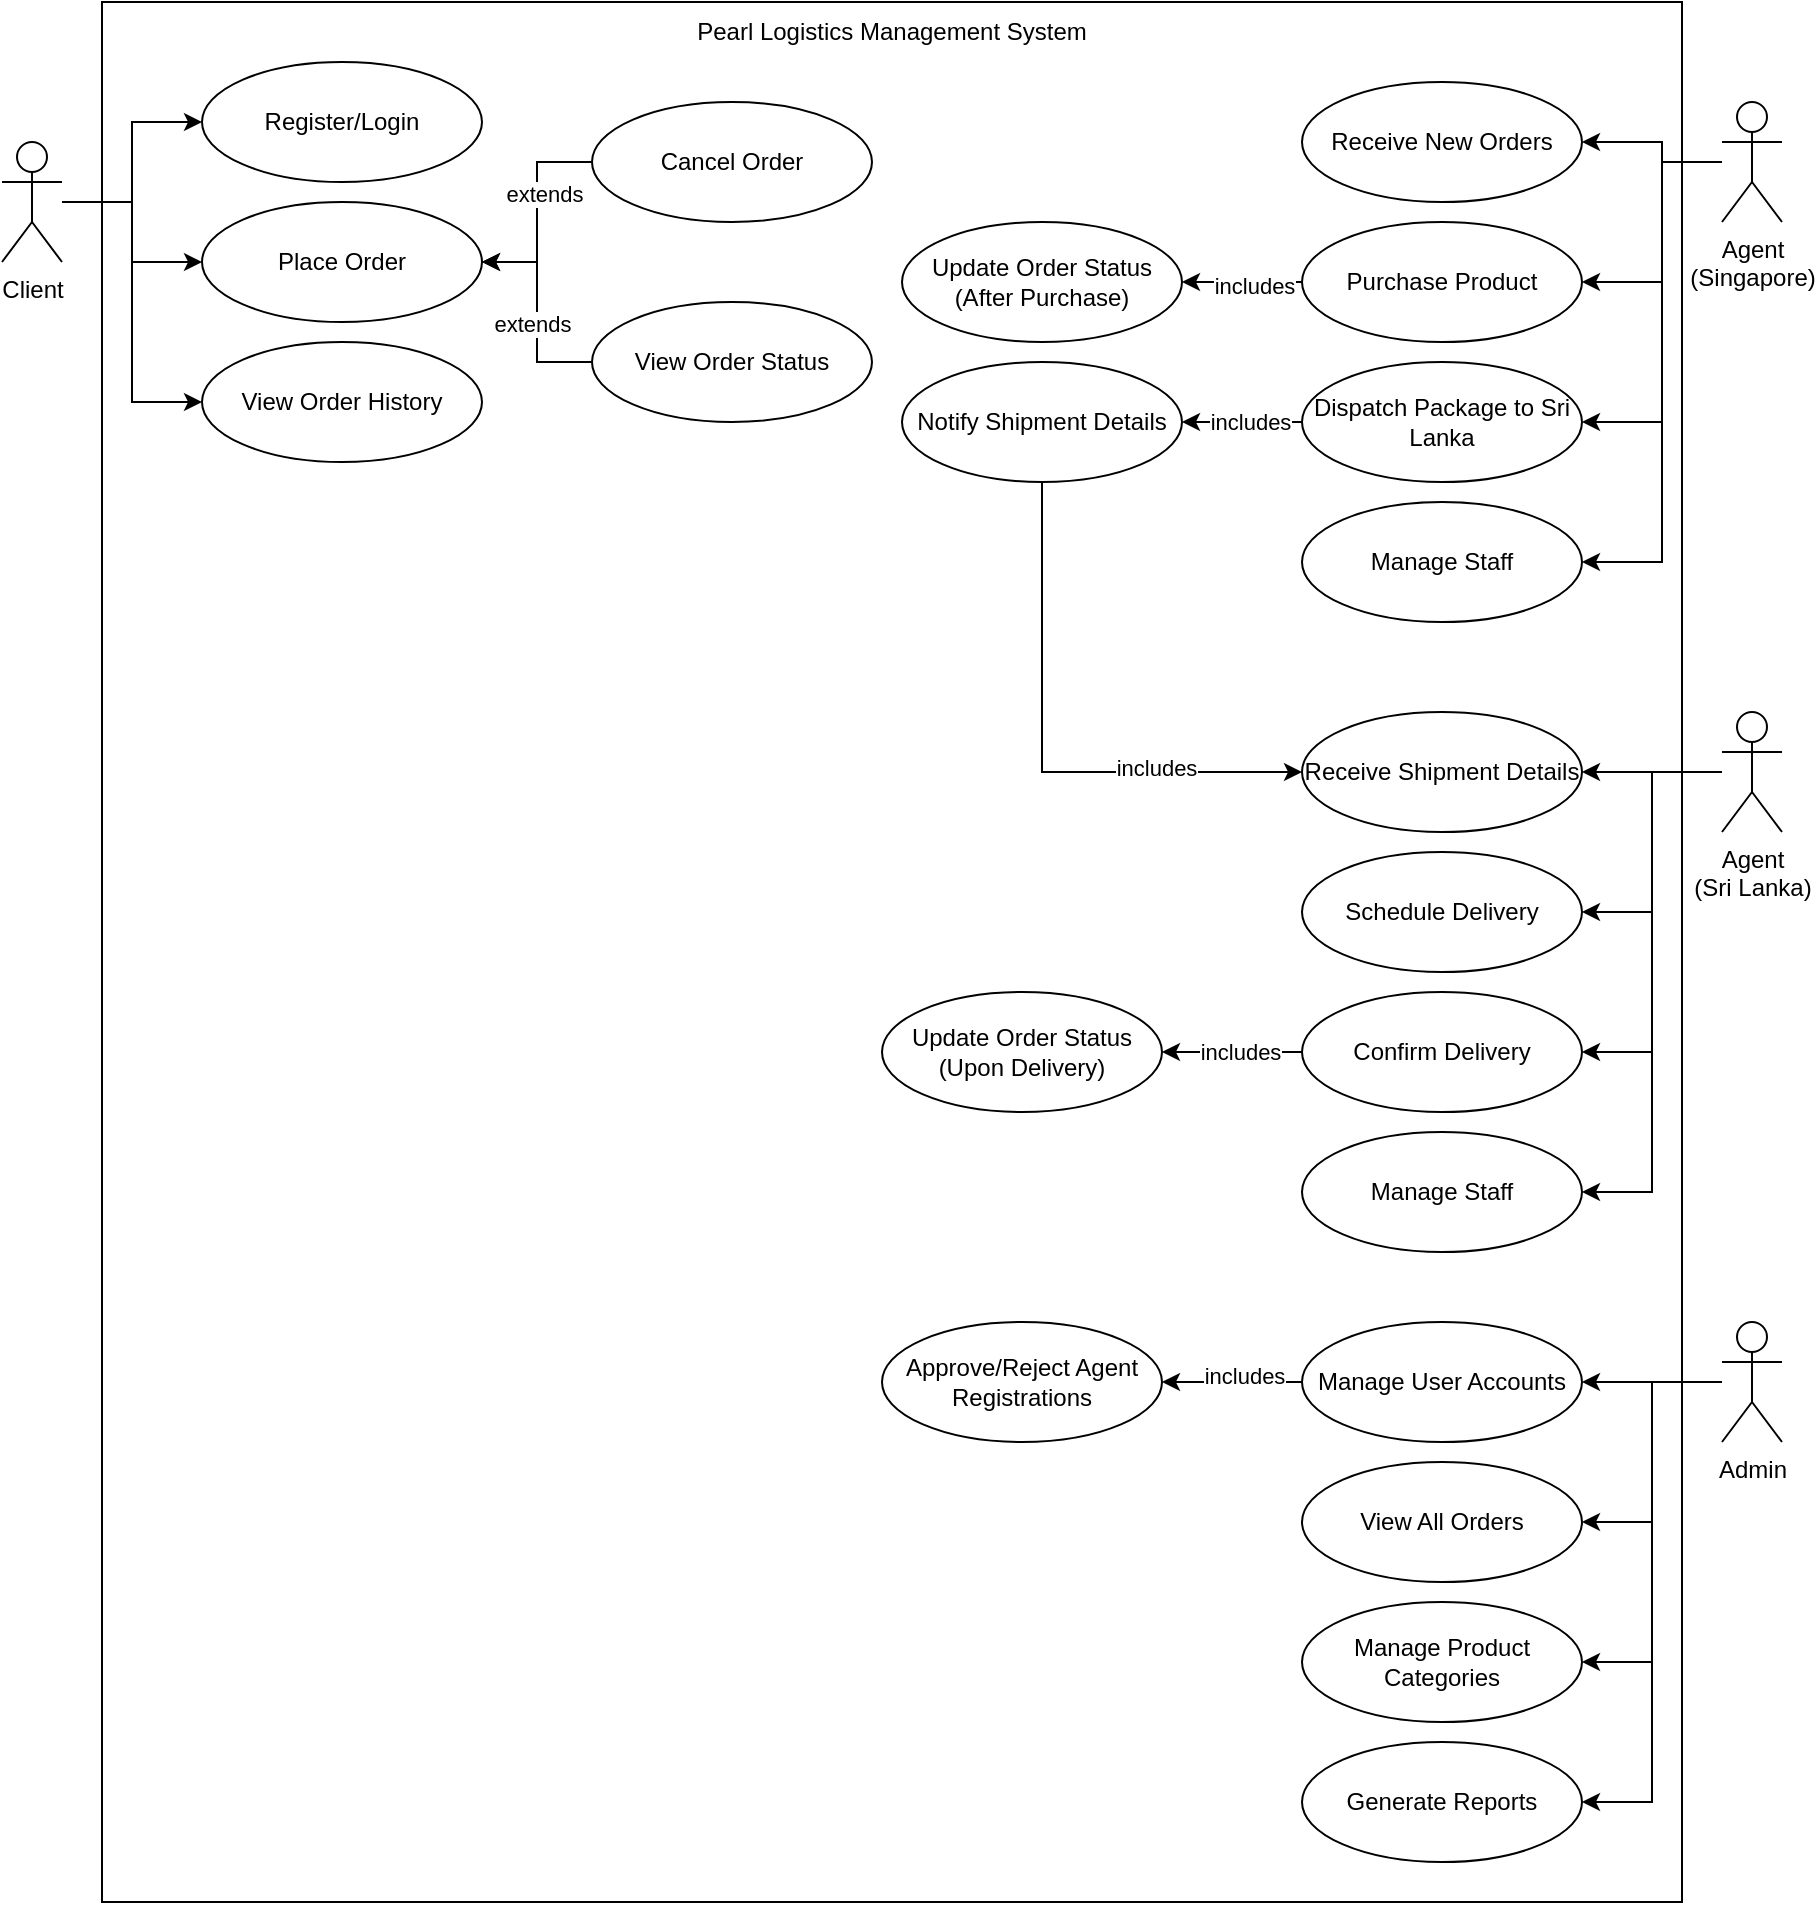<mxfile version="26.1.0">
  <diagram name="Page-1" id="vdBw4vAGLQGQbmlaI7VX">
    <mxGraphModel dx="1413" dy="1186" grid="1" gridSize="10" guides="1" tooltips="1" connect="1" arrows="1" fold="1" page="1" pageScale="1" pageWidth="850" pageHeight="1100" math="0" shadow="0">
      <root>
        <mxCell id="0" />
        <mxCell id="1" parent="0" />
        <mxCell id="LC0ViqFpc_LG-uxba0pK-46" style="edgeStyle=orthogonalEdgeStyle;rounded=0;orthogonalLoop=1;jettySize=auto;html=1;entryX=1;entryY=0.5;entryDx=0;entryDy=0;" edge="1" parent="1" source="LC0ViqFpc_LG-uxba0pK-2" target="LC0ViqFpc_LG-uxba0pK-27">
          <mxGeometry relative="1" as="geometry" />
        </mxCell>
        <mxCell id="LC0ViqFpc_LG-uxba0pK-48" style="edgeStyle=orthogonalEdgeStyle;rounded=0;orthogonalLoop=1;jettySize=auto;html=1;entryX=1;entryY=0.5;entryDx=0;entryDy=0;" edge="1" parent="1" source="LC0ViqFpc_LG-uxba0pK-2" target="LC0ViqFpc_LG-uxba0pK-25">
          <mxGeometry relative="1" as="geometry" />
        </mxCell>
        <mxCell id="LC0ViqFpc_LG-uxba0pK-49" style="edgeStyle=orthogonalEdgeStyle;rounded=0;orthogonalLoop=1;jettySize=auto;html=1;entryX=1;entryY=0.5;entryDx=0;entryDy=0;" edge="1" parent="1" source="LC0ViqFpc_LG-uxba0pK-2" target="LC0ViqFpc_LG-uxba0pK-24">
          <mxGeometry relative="1" as="geometry" />
        </mxCell>
        <mxCell id="LC0ViqFpc_LG-uxba0pK-50" style="edgeStyle=orthogonalEdgeStyle;rounded=0;orthogonalLoop=1;jettySize=auto;html=1;entryX=1;entryY=0.5;entryDx=0;entryDy=0;" edge="1" parent="1" source="LC0ViqFpc_LG-uxba0pK-2" target="LC0ViqFpc_LG-uxba0pK-23">
          <mxGeometry relative="1" as="geometry" />
        </mxCell>
        <mxCell id="LC0ViqFpc_LG-uxba0pK-2" value="Admin" style="shape=umlActor;verticalLabelPosition=bottom;verticalAlign=top;html=1;" vertex="1" parent="1">
          <mxGeometry x="920" y="720" width="30" height="60" as="geometry" />
        </mxCell>
        <mxCell id="LC0ViqFpc_LG-uxba0pK-40" style="edgeStyle=orthogonalEdgeStyle;rounded=0;orthogonalLoop=1;jettySize=auto;html=1;entryX=1;entryY=0.5;entryDx=0;entryDy=0;" edge="1" parent="1" source="LC0ViqFpc_LG-uxba0pK-3" target="LC0ViqFpc_LG-uxba0pK-22">
          <mxGeometry relative="1" as="geometry" />
        </mxCell>
        <mxCell id="LC0ViqFpc_LG-uxba0pK-42" style="edgeStyle=orthogonalEdgeStyle;rounded=0;orthogonalLoop=1;jettySize=auto;html=1;entryX=1;entryY=0.5;entryDx=0;entryDy=0;" edge="1" parent="1" source="LC0ViqFpc_LG-uxba0pK-3" target="LC0ViqFpc_LG-uxba0pK-20">
          <mxGeometry relative="1" as="geometry" />
        </mxCell>
        <mxCell id="LC0ViqFpc_LG-uxba0pK-43" style="edgeStyle=orthogonalEdgeStyle;rounded=0;orthogonalLoop=1;jettySize=auto;html=1;entryX=1;entryY=0.5;entryDx=0;entryDy=0;" edge="1" parent="1" source="LC0ViqFpc_LG-uxba0pK-3" target="LC0ViqFpc_LG-uxba0pK-19">
          <mxGeometry relative="1" as="geometry" />
        </mxCell>
        <mxCell id="LC0ViqFpc_LG-uxba0pK-45" style="edgeStyle=orthogonalEdgeStyle;rounded=0;orthogonalLoop=1;jettySize=auto;html=1;entryX=1;entryY=0.5;entryDx=0;entryDy=0;" edge="1" parent="1" source="LC0ViqFpc_LG-uxba0pK-3" target="LC0ViqFpc_LG-uxba0pK-17">
          <mxGeometry relative="1" as="geometry" />
        </mxCell>
        <mxCell id="LC0ViqFpc_LG-uxba0pK-3" value="&lt;div&gt;Agent&lt;/div&gt;&lt;div&gt;(Sri Lanka)&lt;/div&gt;" style="shape=umlActor;verticalLabelPosition=bottom;verticalAlign=top;html=1;" vertex="1" parent="1">
          <mxGeometry x="920" y="415" width="30" height="60" as="geometry" />
        </mxCell>
        <mxCell id="LC0ViqFpc_LG-uxba0pK-34" style="edgeStyle=orthogonalEdgeStyle;rounded=0;orthogonalLoop=1;jettySize=auto;html=1;entryX=1;entryY=0.5;entryDx=0;entryDy=0;" edge="1" parent="1" source="LC0ViqFpc_LG-uxba0pK-4" target="LC0ViqFpc_LG-uxba0pK-16">
          <mxGeometry relative="1" as="geometry">
            <Array as="points">
              <mxPoint x="890" y="140" />
              <mxPoint x="890" y="130" />
            </Array>
          </mxGeometry>
        </mxCell>
        <mxCell id="LC0ViqFpc_LG-uxba0pK-35" style="edgeStyle=orthogonalEdgeStyle;rounded=0;orthogonalLoop=1;jettySize=auto;html=1;entryX=1;entryY=0.5;entryDx=0;entryDy=0;" edge="1" parent="1" source="LC0ViqFpc_LG-uxba0pK-4" target="LC0ViqFpc_LG-uxba0pK-15">
          <mxGeometry relative="1" as="geometry">
            <Array as="points">
              <mxPoint x="890" y="140" />
              <mxPoint x="890" y="200" />
            </Array>
          </mxGeometry>
        </mxCell>
        <mxCell id="LC0ViqFpc_LG-uxba0pK-37" style="edgeStyle=orthogonalEdgeStyle;rounded=0;orthogonalLoop=1;jettySize=auto;html=1;entryX=1;entryY=0.5;entryDx=0;entryDy=0;" edge="1" parent="1" source="LC0ViqFpc_LG-uxba0pK-4" target="LC0ViqFpc_LG-uxba0pK-13">
          <mxGeometry relative="1" as="geometry">
            <Array as="points">
              <mxPoint x="890" y="140" />
              <mxPoint x="890" y="270" />
            </Array>
          </mxGeometry>
        </mxCell>
        <mxCell id="LC0ViqFpc_LG-uxba0pK-39" style="edgeStyle=orthogonalEdgeStyle;rounded=0;orthogonalLoop=1;jettySize=auto;html=1;entryX=1;entryY=0.5;entryDx=0;entryDy=0;" edge="1" parent="1" source="LC0ViqFpc_LG-uxba0pK-4" target="LC0ViqFpc_LG-uxba0pK-11">
          <mxGeometry relative="1" as="geometry">
            <Array as="points">
              <mxPoint x="890" y="140" />
              <mxPoint x="890" y="340" />
            </Array>
          </mxGeometry>
        </mxCell>
        <mxCell id="LC0ViqFpc_LG-uxba0pK-4" value="&lt;div&gt;Agent&lt;/div&gt;&lt;div&gt;(Singapore)&lt;/div&gt;" style="shape=umlActor;verticalLabelPosition=bottom;verticalAlign=top;html=1;" vertex="1" parent="1">
          <mxGeometry x="920" y="110" width="30" height="60" as="geometry" />
        </mxCell>
        <mxCell id="LC0ViqFpc_LG-uxba0pK-29" style="edgeStyle=orthogonalEdgeStyle;rounded=0;orthogonalLoop=1;jettySize=auto;html=1;entryX=0;entryY=0.5;entryDx=0;entryDy=0;" edge="1" parent="1" source="LC0ViqFpc_LG-uxba0pK-5" target="LC0ViqFpc_LG-uxba0pK-6">
          <mxGeometry relative="1" as="geometry" />
        </mxCell>
        <mxCell id="LC0ViqFpc_LG-uxba0pK-31" style="edgeStyle=orthogonalEdgeStyle;rounded=0;orthogonalLoop=1;jettySize=auto;html=1;entryX=0;entryY=0.5;entryDx=0;entryDy=0;" edge="1" parent="1" source="LC0ViqFpc_LG-uxba0pK-5" target="LC0ViqFpc_LG-uxba0pK-9">
          <mxGeometry relative="1" as="geometry" />
        </mxCell>
        <mxCell id="LC0ViqFpc_LG-uxba0pK-33" style="edgeStyle=orthogonalEdgeStyle;rounded=0;orthogonalLoop=1;jettySize=auto;html=1;entryX=0;entryY=0.5;entryDx=0;entryDy=0;" edge="1" parent="1" source="LC0ViqFpc_LG-uxba0pK-5" target="LC0ViqFpc_LG-uxba0pK-7">
          <mxGeometry relative="1" as="geometry" />
        </mxCell>
        <mxCell id="LC0ViqFpc_LG-uxba0pK-5" value="Client" style="shape=umlActor;verticalLabelPosition=bottom;verticalAlign=top;html=1;" vertex="1" parent="1">
          <mxGeometry x="60" y="130" width="30" height="60" as="geometry" />
        </mxCell>
        <mxCell id="LC0ViqFpc_LG-uxba0pK-6" value="Register/Login" style="ellipse;whiteSpace=wrap;html=1;" vertex="1" parent="1">
          <mxGeometry x="160" y="90" width="140" height="60" as="geometry" />
        </mxCell>
        <mxCell id="LC0ViqFpc_LG-uxba0pK-7" value="View Order History" style="ellipse;whiteSpace=wrap;html=1;" vertex="1" parent="1">
          <mxGeometry x="160" y="230" width="140" height="60" as="geometry" />
        </mxCell>
        <mxCell id="LC0ViqFpc_LG-uxba0pK-56" style="edgeStyle=orthogonalEdgeStyle;rounded=0;orthogonalLoop=1;jettySize=auto;html=1;entryX=1;entryY=0.5;entryDx=0;entryDy=0;" edge="1" parent="1" source="LC0ViqFpc_LG-uxba0pK-8" target="LC0ViqFpc_LG-uxba0pK-9">
          <mxGeometry relative="1" as="geometry" />
        </mxCell>
        <mxCell id="LC0ViqFpc_LG-uxba0pK-57" value="extends" style="edgeLabel;html=1;align=center;verticalAlign=middle;resizable=0;points=[];" vertex="1" connectable="0" parent="LC0ViqFpc_LG-uxba0pK-56">
          <mxGeometry x="-0.114" y="4" relative="1" as="geometry">
            <mxPoint x="1" as="offset" />
          </mxGeometry>
        </mxCell>
        <mxCell id="LC0ViqFpc_LG-uxba0pK-8" value="View Order Status" style="ellipse;whiteSpace=wrap;html=1;" vertex="1" parent="1">
          <mxGeometry x="355" y="210" width="140" height="60" as="geometry" />
        </mxCell>
        <mxCell id="LC0ViqFpc_LG-uxba0pK-9" value="Place Order" style="ellipse;whiteSpace=wrap;html=1;" vertex="1" parent="1">
          <mxGeometry x="160" y="160" width="140" height="60" as="geometry" />
        </mxCell>
        <mxCell id="LC0ViqFpc_LG-uxba0pK-55" style="edgeStyle=orthogonalEdgeStyle;rounded=0;orthogonalLoop=1;jettySize=auto;html=1;entryX=1;entryY=0.5;entryDx=0;entryDy=0;" edge="1" parent="1" source="LC0ViqFpc_LG-uxba0pK-10" target="LC0ViqFpc_LG-uxba0pK-9">
          <mxGeometry relative="1" as="geometry" />
        </mxCell>
        <mxCell id="LC0ViqFpc_LG-uxba0pK-58" value="extends" style="edgeLabel;html=1;align=center;verticalAlign=middle;resizable=0;points=[];" vertex="1" connectable="0" parent="LC0ViqFpc_LG-uxba0pK-55">
          <mxGeometry x="-0.171" y="3" relative="1" as="geometry">
            <mxPoint as="offset" />
          </mxGeometry>
        </mxCell>
        <mxCell id="LC0ViqFpc_LG-uxba0pK-10" value="Cancel Order" style="ellipse;whiteSpace=wrap;html=1;" vertex="1" parent="1">
          <mxGeometry x="355" y="110" width="140" height="60" as="geometry" />
        </mxCell>
        <mxCell id="LC0ViqFpc_LG-uxba0pK-11" value="Manage Staff" style="ellipse;whiteSpace=wrap;html=1;" vertex="1" parent="1">
          <mxGeometry x="710" y="310" width="140" height="60" as="geometry" />
        </mxCell>
        <mxCell id="LC0ViqFpc_LG-uxba0pK-76" style="edgeStyle=orthogonalEdgeStyle;rounded=0;orthogonalLoop=1;jettySize=auto;html=1;entryX=0;entryY=0.5;entryDx=0;entryDy=0;" edge="1" parent="1" source="LC0ViqFpc_LG-uxba0pK-12" target="LC0ViqFpc_LG-uxba0pK-22">
          <mxGeometry relative="1" as="geometry">
            <Array as="points">
              <mxPoint x="580" y="445" />
            </Array>
          </mxGeometry>
        </mxCell>
        <mxCell id="LC0ViqFpc_LG-uxba0pK-77" value="includes" style="edgeLabel;html=1;align=center;verticalAlign=middle;resizable=0;points=[];" vertex="1" connectable="0" parent="LC0ViqFpc_LG-uxba0pK-76">
          <mxGeometry x="0.459" y="2" relative="1" as="geometry">
            <mxPoint x="1" as="offset" />
          </mxGeometry>
        </mxCell>
        <mxCell id="LC0ViqFpc_LG-uxba0pK-12" value="Notify Shipment Details" style="ellipse;whiteSpace=wrap;html=1;" vertex="1" parent="1">
          <mxGeometry x="510" y="240" width="140" height="60" as="geometry" />
        </mxCell>
        <mxCell id="LC0ViqFpc_LG-uxba0pK-63" style="edgeStyle=orthogonalEdgeStyle;rounded=0;orthogonalLoop=1;jettySize=auto;html=1;entryX=1;entryY=0.5;entryDx=0;entryDy=0;" edge="1" parent="1" source="LC0ViqFpc_LG-uxba0pK-13" target="LC0ViqFpc_LG-uxba0pK-12">
          <mxGeometry relative="1" as="geometry" />
        </mxCell>
        <mxCell id="LC0ViqFpc_LG-uxba0pK-64" value="includes" style="edgeLabel;html=1;align=center;verticalAlign=middle;resizable=0;points=[];" vertex="1" connectable="0" parent="LC0ViqFpc_LG-uxba0pK-63">
          <mxGeometry x="-0.133" relative="1" as="geometry">
            <mxPoint as="offset" />
          </mxGeometry>
        </mxCell>
        <mxCell id="LC0ViqFpc_LG-uxba0pK-13" value="Dispatch Package to Sri Lanka" style="ellipse;whiteSpace=wrap;html=1;" vertex="1" parent="1">
          <mxGeometry x="710" y="240" width="140" height="60" as="geometry" />
        </mxCell>
        <mxCell id="LC0ViqFpc_LG-uxba0pK-14" value="&lt;div&gt;Update Order Status&lt;/div&gt;&lt;div&gt;(After Purchase)&lt;/div&gt;" style="ellipse;whiteSpace=wrap;html=1;" vertex="1" parent="1">
          <mxGeometry x="510" y="170" width="140" height="60" as="geometry" />
        </mxCell>
        <mxCell id="LC0ViqFpc_LG-uxba0pK-65" style="edgeStyle=orthogonalEdgeStyle;rounded=0;orthogonalLoop=1;jettySize=auto;html=1;entryX=1;entryY=0.5;entryDx=0;entryDy=0;" edge="1" parent="1" source="LC0ViqFpc_LG-uxba0pK-15" target="LC0ViqFpc_LG-uxba0pK-14">
          <mxGeometry relative="1" as="geometry" />
        </mxCell>
        <mxCell id="LC0ViqFpc_LG-uxba0pK-70" value="includes" style="edgeLabel;html=1;align=center;verticalAlign=middle;resizable=0;points=[];" vertex="1" connectable="0" parent="LC0ViqFpc_LG-uxba0pK-65">
          <mxGeometry x="-0.2" y="2" relative="1" as="geometry">
            <mxPoint as="offset" />
          </mxGeometry>
        </mxCell>
        <mxCell id="LC0ViqFpc_LG-uxba0pK-15" value="Purchase Product" style="ellipse;whiteSpace=wrap;html=1;" vertex="1" parent="1">
          <mxGeometry x="710" y="170" width="140" height="60" as="geometry" />
        </mxCell>
        <mxCell id="LC0ViqFpc_LG-uxba0pK-16" value="Receive New Orders" style="ellipse;whiteSpace=wrap;html=1;" vertex="1" parent="1">
          <mxGeometry x="710" y="100" width="140" height="60" as="geometry" />
        </mxCell>
        <mxCell id="LC0ViqFpc_LG-uxba0pK-17" value="Manage Staff" style="ellipse;whiteSpace=wrap;html=1;" vertex="1" parent="1">
          <mxGeometry x="710" y="625" width="140" height="60" as="geometry" />
        </mxCell>
        <mxCell id="LC0ViqFpc_LG-uxba0pK-18" value="&lt;div&gt;Update Order Status&lt;/div&gt;&lt;div&gt;(Upon Delivery)&lt;/div&gt;" style="ellipse;whiteSpace=wrap;html=1;" vertex="1" parent="1">
          <mxGeometry x="500" y="555" width="140" height="60" as="geometry" />
        </mxCell>
        <mxCell id="LC0ViqFpc_LG-uxba0pK-67" style="edgeStyle=orthogonalEdgeStyle;rounded=0;orthogonalLoop=1;jettySize=auto;html=1;entryX=1;entryY=0.5;entryDx=0;entryDy=0;" edge="1" parent="1" source="LC0ViqFpc_LG-uxba0pK-19" target="LC0ViqFpc_LG-uxba0pK-18">
          <mxGeometry relative="1" as="geometry" />
        </mxCell>
        <mxCell id="LC0ViqFpc_LG-uxba0pK-69" value="includes" style="edgeLabel;html=1;align=center;verticalAlign=middle;resizable=0;points=[];" vertex="1" connectable="0" parent="LC0ViqFpc_LG-uxba0pK-67">
          <mxGeometry x="-0.114" relative="1" as="geometry">
            <mxPoint as="offset" />
          </mxGeometry>
        </mxCell>
        <mxCell id="LC0ViqFpc_LG-uxba0pK-19" value="Confirm Delivery" style="ellipse;whiteSpace=wrap;html=1;" vertex="1" parent="1">
          <mxGeometry x="710" y="555" width="140" height="60" as="geometry" />
        </mxCell>
        <mxCell id="LC0ViqFpc_LG-uxba0pK-20" value="&lt;div&gt;Schedule Delivery&lt;/div&gt;" style="ellipse;whiteSpace=wrap;html=1;" vertex="1" parent="1">
          <mxGeometry x="710" y="485" width="140" height="60" as="geometry" />
        </mxCell>
        <mxCell id="LC0ViqFpc_LG-uxba0pK-22" value="Receive Shipment Details" style="ellipse;whiteSpace=wrap;html=1;" vertex="1" parent="1">
          <mxGeometry x="710" y="415" width="140" height="60" as="geometry" />
        </mxCell>
        <mxCell id="LC0ViqFpc_LG-uxba0pK-23" value="Generate Reports" style="ellipse;whiteSpace=wrap;html=1;" vertex="1" parent="1">
          <mxGeometry x="710" y="930" width="140" height="60" as="geometry" />
        </mxCell>
        <mxCell id="LC0ViqFpc_LG-uxba0pK-24" value="Manage Product Categories" style="ellipse;whiteSpace=wrap;html=1;" vertex="1" parent="1">
          <mxGeometry x="710" y="860" width="140" height="60" as="geometry" />
        </mxCell>
        <mxCell id="LC0ViqFpc_LG-uxba0pK-25" value="View All Orders" style="ellipse;whiteSpace=wrap;html=1;" vertex="1" parent="1">
          <mxGeometry x="710" y="790" width="140" height="60" as="geometry" />
        </mxCell>
        <mxCell id="LC0ViqFpc_LG-uxba0pK-26" value="Approve/Reject Agent Registrations" style="ellipse;whiteSpace=wrap;html=1;" vertex="1" parent="1">
          <mxGeometry x="500" y="720" width="140" height="60" as="geometry" />
        </mxCell>
        <mxCell id="LC0ViqFpc_LG-uxba0pK-74" style="edgeStyle=orthogonalEdgeStyle;rounded=0;orthogonalLoop=1;jettySize=auto;html=1;entryX=1;entryY=0.5;entryDx=0;entryDy=0;" edge="1" parent="1" source="LC0ViqFpc_LG-uxba0pK-27" target="LC0ViqFpc_LG-uxba0pK-26">
          <mxGeometry relative="1" as="geometry" />
        </mxCell>
        <mxCell id="LC0ViqFpc_LG-uxba0pK-75" value="includes" style="edgeLabel;html=1;align=center;verticalAlign=middle;resizable=0;points=[];" vertex="1" connectable="0" parent="LC0ViqFpc_LG-uxba0pK-74">
          <mxGeometry x="-0.171" y="-3" relative="1" as="geometry">
            <mxPoint as="offset" />
          </mxGeometry>
        </mxCell>
        <mxCell id="LC0ViqFpc_LG-uxba0pK-27" value="Manage User Accounts" style="ellipse;whiteSpace=wrap;html=1;" vertex="1" parent="1">
          <mxGeometry x="710" y="720" width="140" height="60" as="geometry" />
        </mxCell>
        <mxCell id="LC0ViqFpc_LG-uxba0pK-71" value="" style="rounded=0;whiteSpace=wrap;html=1;fillColor=none;" vertex="1" parent="1">
          <mxGeometry x="110" y="60" width="790" height="950" as="geometry" />
        </mxCell>
        <mxCell id="LC0ViqFpc_LG-uxba0pK-72" value="Pearl Logistics Management System" style="text;html=1;align=center;verticalAlign=middle;whiteSpace=wrap;rounded=0;" vertex="1" parent="1">
          <mxGeometry x="405" y="60" width="200" height="30" as="geometry" />
        </mxCell>
      </root>
    </mxGraphModel>
  </diagram>
</mxfile>
